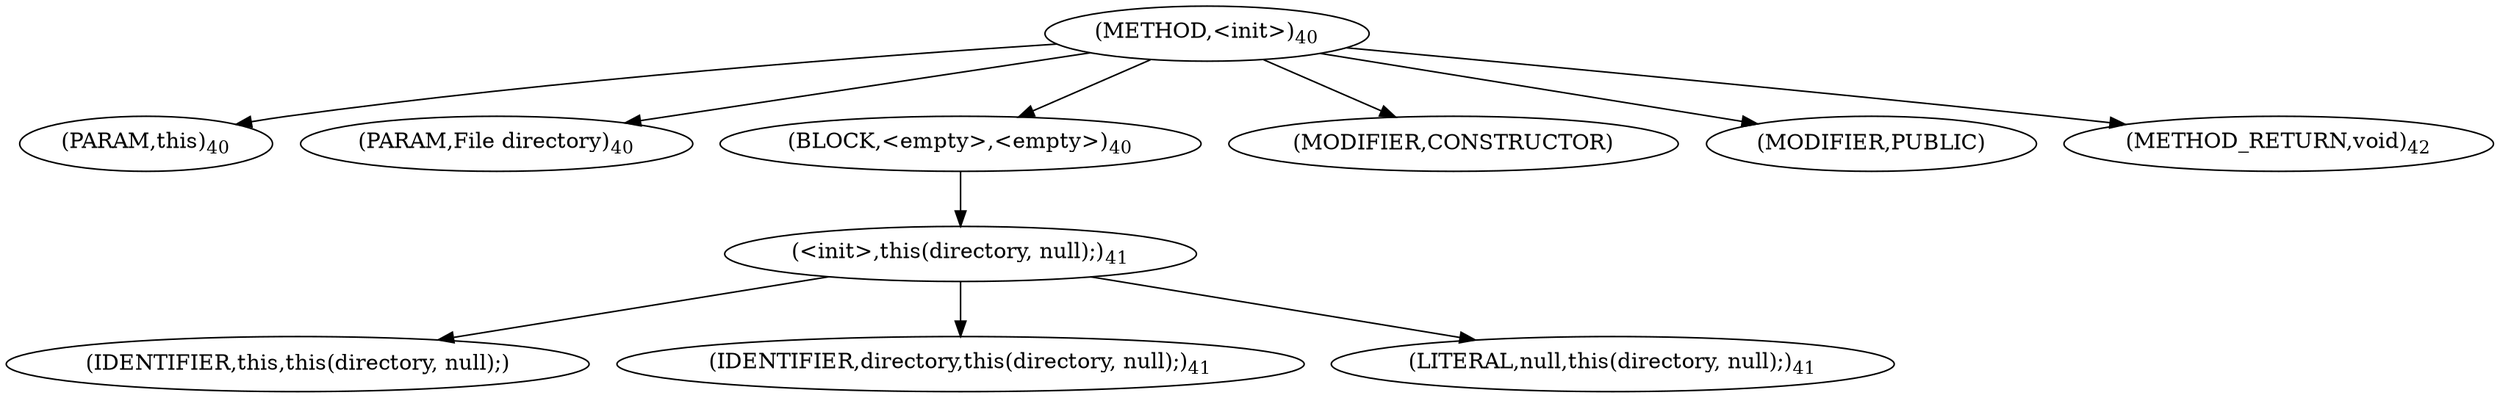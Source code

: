 digraph "&lt;init&gt;" {  
"47" [label = <(METHOD,&lt;init&gt;)<SUB>40</SUB>> ]
"4" [label = <(PARAM,this)<SUB>40</SUB>> ]
"48" [label = <(PARAM,File directory)<SUB>40</SUB>> ]
"49" [label = <(BLOCK,&lt;empty&gt;,&lt;empty&gt;)<SUB>40</SUB>> ]
"50" [label = <(&lt;init&gt;,this(directory, null);)<SUB>41</SUB>> ]
"3" [label = <(IDENTIFIER,this,this(directory, null);)> ]
"51" [label = <(IDENTIFIER,directory,this(directory, null);)<SUB>41</SUB>> ]
"52" [label = <(LITERAL,null,this(directory, null);)<SUB>41</SUB>> ]
"53" [label = <(MODIFIER,CONSTRUCTOR)> ]
"54" [label = <(MODIFIER,PUBLIC)> ]
"55" [label = <(METHOD_RETURN,void)<SUB>42</SUB>> ]
  "47" -> "4" 
  "47" -> "48" 
  "47" -> "49" 
  "47" -> "53" 
  "47" -> "54" 
  "47" -> "55" 
  "49" -> "50" 
  "50" -> "3" 
  "50" -> "51" 
  "50" -> "52" 
}
